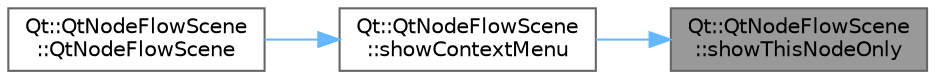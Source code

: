 digraph "Qt::QtNodeFlowScene::showThisNodeOnly"
{
 // LATEX_PDF_SIZE
  bgcolor="transparent";
  edge [fontname=Helvetica,fontsize=10,labelfontname=Helvetica,labelfontsize=10];
  node [fontname=Helvetica,fontsize=10,shape=box,height=0.2,width=0.4];
  rankdir="RL";
  Node1 [id="Node000001",label="Qt::QtNodeFlowScene\l::showThisNodeOnly",height=0.2,width=0.4,color="gray40", fillcolor="grey60", style="filled", fontcolor="black",tooltip=" "];
  Node1 -> Node2 [id="edge1_Node000001_Node000002",dir="back",color="steelblue1",style="solid",tooltip=" "];
  Node2 [id="Node000002",label="Qt::QtNodeFlowScene\l::showContextMenu",height=0.2,width=0.4,color="grey40", fillcolor="white", style="filled",URL="$class_qt_1_1_qt_node_flow_scene.html#aa41109191c5699b10ad2132eafb64499",tooltip=" "];
  Node2 -> Node3 [id="edge2_Node000002_Node000003",dir="back",color="steelblue1",style="solid",tooltip=" "];
  Node3 [id="Node000003",label="Qt::QtNodeFlowScene\l::QtNodeFlowScene",height=0.2,width=0.4,color="grey40", fillcolor="white", style="filled",URL="$class_qt_1_1_qt_node_flow_scene.html#ab47298add0fea824f9705563d4ac7511",tooltip=" "];
}

